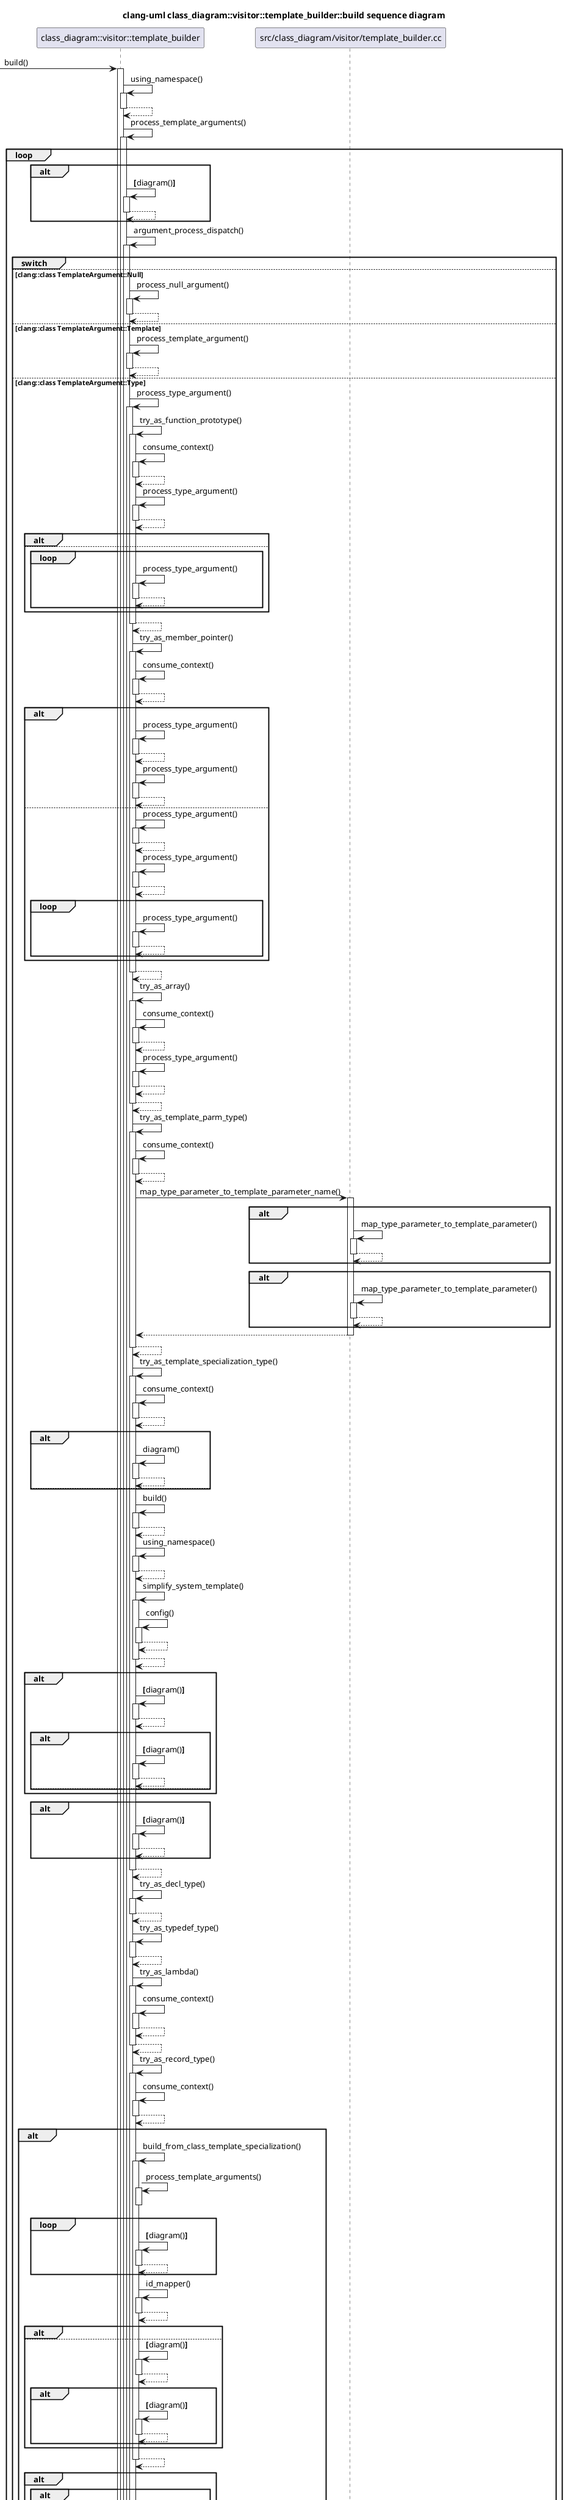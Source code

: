 @startuml
title clang-uml class_diagram::visitor::template_builder::build sequence diagram
participant "class_diagram::visitor::template_builder" as C_0000852564358003692635 [[https://github.com/bkryza/clang-uml/blob/3d8a0ce428ce6b5e1e0585247ac90a82960dee8e/src/class_diagram/visitor/template_builder.h#L39{template_builder}]]
[-> C_0000852564358003692635 : build()
activate C_0000852564358003692635
C_0000852564358003692635 -> C_0000852564358003692635 [[https://github.com/bkryza/clang-uml/blob/3d8a0ce428ce6b5e1e0585247ac90a82960dee8e/src/class_diagram/visitor/template_builder.cc#L100{}]] : using_namespace()
activate C_0000852564358003692635
C_0000852564358003692635 --> C_0000852564358003692635
deactivate C_0000852564358003692635
C_0000852564358003692635 -> C_0000852564358003692635 [[https://github.com/bkryza/clang-uml/blob/3d8a0ce428ce6b5e1e0585247ac90a82960dee8e/src/class_diagram/visitor/template_builder.cc#L208{}]] : process_template_arguments()
activate C_0000852564358003692635
loop
alt
C_0000852564358003692635 -> C_0000852564358003692635 [[https://github.com/bkryza/clang-uml/blob/3d8a0ce428ce6b5e1e0585247ac90a82960dee8e/src/class_diagram/visitor/template_builder.cc#L382{}]] : **[**diagram()**]**
activate C_0000852564358003692635
C_0000852564358003692635 --> C_0000852564358003692635
deactivate C_0000852564358003692635
end
C_0000852564358003692635 -> C_0000852564358003692635 [[https://github.com/bkryza/clang-uml/blob/3d8a0ce428ce6b5e1e0585247ac90a82960dee8e/src/class_diagram/visitor/template_builder.cc#L401{}]] : argument_process_dispatch()
activate C_0000852564358003692635
group switch
else clang::class TemplateArgument::Null
C_0000852564358003692635 -> C_0000852564358003692635 [[https://github.com/bkryza/clang-uml/blob/3d8a0ce428ce6b5e1e0585247ac90a82960dee8e/src/class_diagram/visitor/template_builder.cc#L451{}]] : process_null_argument()
activate C_0000852564358003692635
C_0000852564358003692635 --> C_0000852564358003692635
deactivate C_0000852564358003692635
else clang::class TemplateArgument::Template
C_0000852564358003692635 -> C_0000852564358003692635 [[https://github.com/bkryza/clang-uml/blob/3d8a0ce428ce6b5e1e0585247ac90a82960dee8e/src/class_diagram/visitor/template_builder.cc#L454{}]] : process_template_argument()
activate C_0000852564358003692635
C_0000852564358003692635 --> C_0000852564358003692635
deactivate C_0000852564358003692635
else clang::class TemplateArgument::Type
C_0000852564358003692635 -> C_0000852564358003692635 [[https://github.com/bkryza/clang-uml/blob/3d8a0ce428ce6b5e1e0585247ac90a82960dee8e/src/class_diagram/visitor/template_builder.cc#L457{}]] : process_type_argument()
activate C_0000852564358003692635
C_0000852564358003692635 -> C_0000852564358003692635 [[https://github.com/bkryza/clang-uml/blob/3d8a0ce428ce6b5e1e0585247ac90a82960dee8e/src/class_diagram/visitor/template_builder.cc#L541{}]] : try_as_function_prototype()
activate C_0000852564358003692635
C_0000852564358003692635 -> C_0000852564358003692635 [[https://github.com/bkryza/clang-uml/blob/3d8a0ce428ce6b5e1e0585247ac90a82960dee8e/src/class_diagram/visitor/template_builder.cc#L893{}]] : consume_context()
activate C_0000852564358003692635
C_0000852564358003692635 --> C_0000852564358003692635
deactivate C_0000852564358003692635
C_0000852564358003692635 -> C_0000852564358003692635 [[https://github.com/bkryza/clang-uml/blob/3d8a0ce428ce6b5e1e0585247ac90a82960dee8e/src/class_diagram/visitor/template_builder.cc#L898{}]] : process_type_argument()
activate C_0000852564358003692635
C_0000852564358003692635 --> C_0000852564358003692635
deactivate C_0000852564358003692635
alt
else
loop
C_0000852564358003692635 -> C_0000852564358003692635 [[https://github.com/bkryza/clang-uml/blob/3d8a0ce428ce6b5e1e0585247ac90a82960dee8e/src/class_diagram/visitor/template_builder.cc#L912{}]] : process_type_argument()
activate C_0000852564358003692635
C_0000852564358003692635 --> C_0000852564358003692635
deactivate C_0000852564358003692635
end
end
C_0000852564358003692635 --> C_0000852564358003692635
deactivate C_0000852564358003692635
C_0000852564358003692635 -> C_0000852564358003692635 [[https://github.com/bkryza/clang-uml/blob/3d8a0ce428ce6b5e1e0585247ac90a82960dee8e/src/class_diagram/visitor/template_builder.cc#L546{}]] : try_as_member_pointer()
activate C_0000852564358003692635
C_0000852564358003692635 -> C_0000852564358003692635 [[https://github.com/bkryza/clang-uml/blob/3d8a0ce428ce6b5e1e0585247ac90a82960dee8e/src/class_diagram/visitor/template_builder.cc#L766{}]] : consume_context()
activate C_0000852564358003692635
C_0000852564358003692635 --> C_0000852564358003692635
deactivate C_0000852564358003692635
alt
C_0000852564358003692635 -> C_0000852564358003692635 [[https://github.com/bkryza/clang-uml/blob/3d8a0ce428ce6b5e1e0585247ac90a82960dee8e/src/class_diagram/visitor/template_builder.cc#L773{}]] : process_type_argument()
activate C_0000852564358003692635
C_0000852564358003692635 --> C_0000852564358003692635
deactivate C_0000852564358003692635
C_0000852564358003692635 -> C_0000852564358003692635 [[https://github.com/bkryza/clang-uml/blob/3d8a0ce428ce6b5e1e0585247ac90a82960dee8e/src/class_diagram/visitor/template_builder.cc#L783{}]] : process_type_argument()
activate C_0000852564358003692635
C_0000852564358003692635 --> C_0000852564358003692635
deactivate C_0000852564358003692635
else
C_0000852564358003692635 -> C_0000852564358003692635 [[https://github.com/bkryza/clang-uml/blob/3d8a0ce428ce6b5e1e0585247ac90a82960dee8e/src/class_diagram/visitor/template_builder.cc#L799{}]] : process_type_argument()
activate C_0000852564358003692635
C_0000852564358003692635 --> C_0000852564358003692635
deactivate C_0000852564358003692635
C_0000852564358003692635 -> C_0000852564358003692635 [[https://github.com/bkryza/clang-uml/blob/3d8a0ce428ce6b5e1e0585247ac90a82960dee8e/src/class_diagram/visitor/template_builder.cc#L811{}]] : process_type_argument()
activate C_0000852564358003692635
C_0000852564358003692635 --> C_0000852564358003692635
deactivate C_0000852564358003692635
loop
C_0000852564358003692635 -> C_0000852564358003692635 [[https://github.com/bkryza/clang-uml/blob/3d8a0ce428ce6b5e1e0585247ac90a82960dee8e/src/class_diagram/visitor/template_builder.cc#L821{}]] : process_type_argument()
activate C_0000852564358003692635
C_0000852564358003692635 --> C_0000852564358003692635
deactivate C_0000852564358003692635
end
end
C_0000852564358003692635 --> C_0000852564358003692635
deactivate C_0000852564358003692635
C_0000852564358003692635 -> C_0000852564358003692635 [[https://github.com/bkryza/clang-uml/blob/3d8a0ce428ce6b5e1e0585247ac90a82960dee8e/src/class_diagram/visitor/template_builder.cc#L551{}]] : try_as_array()
activate C_0000852564358003692635
C_0000852564358003692635 -> C_0000852564358003692635 [[https://github.com/bkryza/clang-uml/blob/3d8a0ce428ce6b5e1e0585247ac90a82960dee8e/src/class_diagram/visitor/template_builder.cc#L841{}]] : consume_context()
activate C_0000852564358003692635
C_0000852564358003692635 --> C_0000852564358003692635
deactivate C_0000852564358003692635
C_0000852564358003692635 -> C_0000852564358003692635 [[https://github.com/bkryza/clang-uml/blob/3d8a0ce428ce6b5e1e0585247ac90a82960dee8e/src/class_diagram/visitor/template_builder.cc#L846{}]] : process_type_argument()
activate C_0000852564358003692635
C_0000852564358003692635 --> C_0000852564358003692635
deactivate C_0000852564358003692635
C_0000852564358003692635 --> C_0000852564358003692635
deactivate C_0000852564358003692635
C_0000852564358003692635 -> C_0000852564358003692635 [[https://github.com/bkryza/clang-uml/blob/3d8a0ce428ce6b5e1e0585247ac90a82960dee8e/src/class_diagram/visitor/template_builder.cc#L556{}]] : try_as_template_parm_type()
activate C_0000852564358003692635
C_0000852564358003692635 -> C_0000852564358003692635 [[https://github.com/bkryza/clang-uml/blob/3d8a0ce428ce6b5e1e0585247ac90a82960dee8e/src/class_diagram/visitor/template_builder.cc#L1084{}]] : consume_context()
activate C_0000852564358003692635
C_0000852564358003692635 --> C_0000852564358003692635
deactivate C_0000852564358003692635
participant "src/class_diagram/visitor/template_builder.cc" as C_0001051960203080933767
C_0000852564358003692635 -> C_0001051960203080933767 [[https://github.com/bkryza/clang-uml/blob/3d8a0ce428ce6b5e1e0585247ac90a82960dee8e/src/class_diagram/visitor/template_builder.cc#L1090{}]] : map_type_parameter_to_template_parameter_name()
activate C_0001051960203080933767
alt
C_0001051960203080933767 -> C_0001051960203080933767 [[https://github.com/bkryza/clang-uml/blob/3d8a0ce428ce6b5e1e0585247ac90a82960dee8e/src/class_diagram/visitor/template_builder.cc#L680{}]] : map_type_parameter_to_template_parameter()
activate C_0001051960203080933767
C_0001051960203080933767 --> C_0001051960203080933767
deactivate C_0001051960203080933767
end
alt
C_0001051960203080933767 -> C_0001051960203080933767 [[https://github.com/bkryza/clang-uml/blob/3d8a0ce428ce6b5e1e0585247ac90a82960dee8e/src/class_diagram/visitor/template_builder.cc#L687{}]] : map_type_parameter_to_template_parameter()
activate C_0001051960203080933767
C_0001051960203080933767 --> C_0001051960203080933767
deactivate C_0001051960203080933767
end
C_0001051960203080933767 --> C_0000852564358003692635
deactivate C_0001051960203080933767
C_0000852564358003692635 --> C_0000852564358003692635
deactivate C_0000852564358003692635
C_0000852564358003692635 -> C_0000852564358003692635 [[https://github.com/bkryza/clang-uml/blob/3d8a0ce428ce6b5e1e0585247ac90a82960dee8e/src/class_diagram/visitor/template_builder.cc#L560{}]] : try_as_template_specialization_type()
activate C_0000852564358003692635
C_0000852564358003692635 -> C_0000852564358003692635 [[https://github.com/bkryza/clang-uml/blob/3d8a0ce428ce6b5e1e0585247ac90a82960dee8e/src/class_diagram/visitor/template_builder.cc#L987{}]] : consume_context()
activate C_0000852564358003692635
C_0000852564358003692635 --> C_0000852564358003692635
deactivate C_0000852564358003692635
alt
C_0000852564358003692635 -> C_0000852564358003692635 [[https://github.com/bkryza/clang-uml/blob/3d8a0ce428ce6b5e1e0585247ac90a82960dee8e/src/class_diagram/visitor/template_builder.cc#L1015{}]] : diagram()
activate C_0000852564358003692635
C_0000852564358003692635 --> C_0000852564358003692635
deactivate C_0000852564358003692635
else
end
C_0000852564358003692635 -> C_0000852564358003692635 [[https://github.com/bkryza/clang-uml/blob/3d8a0ce428ce6b5e1e0585247ac90a82960dee8e/src/class_diagram/visitor/template_builder.cc#L1014{}]] : build()
activate C_0000852564358003692635
C_0000852564358003692635 --> C_0000852564358003692635
deactivate C_0000852564358003692635
C_0000852564358003692635 -> C_0000852564358003692635 [[https://github.com/bkryza/clang-uml/blob/3d8a0ce428ce6b5e1e0585247ac90a82960dee8e/src/class_diagram/visitor/template_builder.cc#L1028{}]] : using_namespace()
activate C_0000852564358003692635
C_0000852564358003692635 --> C_0000852564358003692635
deactivate C_0000852564358003692635
C_0000852564358003692635 -> C_0000852564358003692635 [[https://github.com/bkryza/clang-uml/blob/3d8a0ce428ce6b5e1e0585247ac90a82960dee8e/src/class_diagram/visitor/template_builder.cc#L1027{}]] : simplify_system_template()
activate C_0000852564358003692635
C_0000852564358003692635 -> C_0000852564358003692635 [[https://github.com/bkryza/clang-uml/blob/3d8a0ce428ce6b5e1e0585247ac90a82960dee8e/src/class_diagram/visitor/template_builder.cc#L61{}]] : config()
activate C_0000852564358003692635
C_0000852564358003692635 --> C_0000852564358003692635
deactivate C_0000852564358003692635
C_0000852564358003692635 --> C_0000852564358003692635
deactivate C_0000852564358003692635
alt
C_0000852564358003692635 -> C_0000852564358003692635 [[https://github.com/bkryza/clang-uml/blob/3d8a0ce428ce6b5e1e0585247ac90a82960dee8e/src/class_diagram/visitor/template_builder.cc#L1034{}]] : **[**diagram()**]**
activate C_0000852564358003692635
C_0000852564358003692635 --> C_0000852564358003692635
deactivate C_0000852564358003692635
alt
C_0000852564358003692635 -> C_0000852564358003692635 [[https://github.com/bkryza/clang-uml/blob/3d8a0ce428ce6b5e1e0585247ac90a82960dee8e/src/class_diagram/visitor/template_builder.cc#L1035{}]] : **[**diagram()**]**
activate C_0000852564358003692635
C_0000852564358003692635 --> C_0000852564358003692635
deactivate C_0000852564358003692635
else
end
end
alt
C_0000852564358003692635 -> C_0000852564358003692635 [[https://github.com/bkryza/clang-uml/blob/3d8a0ce428ce6b5e1e0585247ac90a82960dee8e/src/class_diagram/visitor/template_builder.cc#L1048{}]] : **[**diagram()**]**
activate C_0000852564358003692635
C_0000852564358003692635 --> C_0000852564358003692635
deactivate C_0000852564358003692635
end
C_0000852564358003692635 --> C_0000852564358003692635
deactivate C_0000852564358003692635
C_0000852564358003692635 -> C_0000852564358003692635 [[https://github.com/bkryza/clang-uml/blob/3d8a0ce428ce6b5e1e0585247ac90a82960dee8e/src/class_diagram/visitor/template_builder.cc#L565{}]] : try_as_decl_type()
activate C_0000852564358003692635
C_0000852564358003692635 --> C_0000852564358003692635
deactivate C_0000852564358003692635
C_0000852564358003692635 -> C_0000852564358003692635 [[https://github.com/bkryza/clang-uml/blob/3d8a0ce428ce6b5e1e0585247ac90a82960dee8e/src/class_diagram/visitor/template_builder.cc#L570{}]] : try_as_typedef_type()
activate C_0000852564358003692635
C_0000852564358003692635 --> C_0000852564358003692635
deactivate C_0000852564358003692635
C_0000852564358003692635 -> C_0000852564358003692635 [[https://github.com/bkryza/clang-uml/blob/3d8a0ce428ce6b5e1e0585247ac90a82960dee8e/src/class_diagram/visitor/template_builder.cc#L575{}]] : try_as_lambda()
activate C_0000852564358003692635
C_0000852564358003692635 -> C_0000852564358003692635 [[https://github.com/bkryza/clang-uml/blob/3d8a0ce428ce6b5e1e0585247ac90a82960dee8e/src/class_diagram/visitor/template_builder.cc#L1112{}]] : consume_context()
activate C_0000852564358003692635
C_0000852564358003692635 --> C_0000852564358003692635
deactivate C_0000852564358003692635
C_0000852564358003692635 --> C_0000852564358003692635
deactivate C_0000852564358003692635
C_0000852564358003692635 -> C_0000852564358003692635 [[https://github.com/bkryza/clang-uml/blob/3d8a0ce428ce6b5e1e0585247ac90a82960dee8e/src/class_diagram/visitor/template_builder.cc#L579{}]] : try_as_record_type()
activate C_0000852564358003692635
C_0000852564358003692635 -> C_0000852564358003692635 [[https://github.com/bkryza/clang-uml/blob/3d8a0ce428ce6b5e1e0585247ac90a82960dee8e/src/class_diagram/visitor/template_builder.cc#L1134{}]] : consume_context()
activate C_0000852564358003692635
C_0000852564358003692635 --> C_0000852564358003692635
deactivate C_0000852564358003692635
alt
C_0000852564358003692635 -> C_0000852564358003692635 [[https://github.com/bkryza/clang-uml/blob/3d8a0ce428ce6b5e1e0585247ac90a82960dee8e/src/class_diagram/visitor/template_builder.cc#L1147{}]] : build_from_class_template_specialization()
activate C_0000852564358003692635
C_0000852564358003692635 -> C_0000852564358003692635 [[https://github.com/bkryza/clang-uml/blob/3d8a0ce428ce6b5e1e0585247ac90a82960dee8e/src/class_diagram/visitor/template_builder.cc#L304{}]] : process_template_arguments()
activate C_0000852564358003692635
deactivate C_0000852564358003692635
loop
C_0000852564358003692635 -> C_0000852564358003692635 [[https://github.com/bkryza/clang-uml/blob/3d8a0ce428ce6b5e1e0585247ac90a82960dee8e/src/class_diagram/visitor/template_builder.cc#L321{}]] : **[**diagram()**]**
activate C_0000852564358003692635
C_0000852564358003692635 --> C_0000852564358003692635
deactivate C_0000852564358003692635
end
C_0000852564358003692635 -> C_0000852564358003692635 [[https://github.com/bkryza/clang-uml/blob/3d8a0ce428ce6b5e1e0585247ac90a82960dee8e/src/class_diagram/visitor/template_builder.cc#L339{}]] : id_mapper()
activate C_0000852564358003692635
C_0000852564358003692635 --> C_0000852564358003692635
deactivate C_0000852564358003692635
alt
else
C_0000852564358003692635 -> C_0000852564358003692635 [[https://github.com/bkryza/clang-uml/blob/3d8a0ce428ce6b5e1e0585247ac90a82960dee8e/src/class_diagram/visitor/template_builder.cc#L347{}]] : **[**diagram()**]**
activate C_0000852564358003692635
C_0000852564358003692635 --> C_0000852564358003692635
deactivate C_0000852564358003692635
alt
C_0000852564358003692635 -> C_0000852564358003692635 [[https://github.com/bkryza/clang-uml/blob/3d8a0ce428ce6b5e1e0585247ac90a82960dee8e/src/class_diagram/visitor/template_builder.cc#L354{}]] : **[**diagram()**]**
activate C_0000852564358003692635
C_0000852564358003692635 --> C_0000852564358003692635
deactivate C_0000852564358003692635
end
end
C_0000852564358003692635 --> C_0000852564358003692635
deactivate C_0000852564358003692635
alt
alt
C_0000852564358003692635 -> C_0000852564358003692635 [[https://github.com/bkryza/clang-uml/blob/3d8a0ce428ce6b5e1e0585247ac90a82960dee8e/src/class_diagram/visitor/template_builder.cc#L1158{}]] : **[**diagram()**]**
activate C_0000852564358003692635
C_0000852564358003692635 --> C_0000852564358003692635
deactivate C_0000852564358003692635
end
end
else
alt
C_0000852564358003692635 -> C_0000852564358003692635 [[https://github.com/bkryza/clang-uml/blob/3d8a0ce428ce6b5e1e0585247ac90a82960dee8e/src/class_diagram/visitor/template_builder.cc#L1169{}]] : **[**diagram()**]**
activate C_0000852564358003692635
C_0000852564358003692635 --> C_0000852564358003692635
deactivate C_0000852564358003692635
end
end
C_0000852564358003692635 --> C_0000852564358003692635
deactivate C_0000852564358003692635
C_0000852564358003692635 -> C_0000852564358003692635 [[https://github.com/bkryza/clang-uml/blob/3d8a0ce428ce6b5e1e0585247ac90a82960dee8e/src/class_diagram/visitor/template_builder.cc#L584{}]] : try_as_enum_type()
activate C_0000852564358003692635
C_0000852564358003692635 -> C_0000852564358003692635 [[https://github.com/bkryza/clang-uml/blob/3d8a0ce428ce6b5e1e0585247ac90a82960dee8e/src/class_diagram/visitor/template_builder.cc#L1192{}]] : consume_context()
activate C_0000852564358003692635
C_0000852564358003692635 --> C_0000852564358003692635
deactivate C_0000852564358003692635
C_0000852564358003692635 --> C_0000852564358003692635
deactivate C_0000852564358003692635
C_0000852564358003692635 -> C_0000852564358003692635 [[https://github.com/bkryza/clang-uml/blob/3d8a0ce428ce6b5e1e0585247ac90a82960dee8e/src/class_diagram/visitor/template_builder.cc#L589{}]] : try_as_builtin_type()
activate C_0000852564358003692635
C_0000852564358003692635 -> C_0000852564358003692635 [[https://github.com/bkryza/clang-uml/blob/3d8a0ce428ce6b5e1e0585247ac90a82960dee8e/src/class_diagram/visitor/template_builder.cc#L1220{}]] : consume_context()
activate C_0000852564358003692635
C_0000852564358003692635 --> C_0000852564358003692635
deactivate C_0000852564358003692635
C_0000852564358003692635 --> C_0000852564358003692635
deactivate C_0000852564358003692635
C_0000852564358003692635 --> C_0000852564358003692635
deactivate C_0000852564358003692635
else clang::class TemplateArgument::Declaration
C_0000852564358003692635 -> C_0000852564358003692635 [[https://github.com/bkryza/clang-uml/blob/3d8a0ce428ce6b5e1e0585247ac90a82960dee8e/src/class_diagram/visitor/template_builder.cc#L464{}]] : process_nullptr_argument()
activate C_0000852564358003692635
C_0000852564358003692635 --> C_0000852564358003692635
deactivate C_0000852564358003692635
else clang::class TemplateArgument::Integral
C_0000852564358003692635 -> C_0000852564358003692635 [[https://github.com/bkryza/clang-uml/blob/3d8a0ce428ce6b5e1e0585247ac90a82960dee8e/src/class_diagram/visitor/template_builder.cc#L467{}]] : process_integral_argument()
activate C_0000852564358003692635
C_0000852564358003692635 --> C_0000852564358003692635
deactivate C_0000852564358003692635
else clang::class TemplateArgument::TemplateExpansion
C_0000852564358003692635 -> C_0000852564358003692635 [[https://github.com/bkryza/clang-uml/blob/3d8a0ce428ce6b5e1e0585247ac90a82960dee8e/src/class_diagram/visitor/template_builder.cc#L470{}]] : process_template_expansion()
activate C_0000852564358003692635
C_0000852564358003692635 --> C_0000852564358003692635
deactivate C_0000852564358003692635
else clang::class TemplateArgument::Expression
C_0000852564358003692635 -> C_0000852564358003692635 [[https://github.com/bkryza/clang-uml/blob/3d8a0ce428ce6b5e1e0585247ac90a82960dee8e/src/class_diagram/visitor/template_builder.cc#L473{}]] : process_expression_argument()
activate C_0000852564358003692635
C_0000852564358003692635 -> C_0000852564358003692635 [[https://github.com/bkryza/clang-uml/blob/3d8a0ce428ce6b5e1e0585247ac90a82960dee8e/src/class_diagram/visitor/template_builder.cc#L730{}]] : source_manager()
activate C_0000852564358003692635
C_0000852564358003692635 --> C_0000852564358003692635
deactivate C_0000852564358003692635
C_0000852564358003692635 --> C_0000852564358003692635
deactivate C_0000852564358003692635
else clang::class TemplateArgument::Pack
loop
C_0000852564358003692635 -> C_0000852564358003692635 [[https://github.com/bkryza/clang-uml/blob/3d8a0ce428ce6b5e1e0585247ac90a82960dee8e/src/class_diagram/visitor/template_builder.cc#L477{}]] : **[**process_pack_argument()**]**
activate C_0000852564358003692635
loop
C_0000852564358003692635 -> C_0000852564358003692635 [[https://github.com/bkryza/clang-uml/blob/3d8a0ce428ce6b5e1e0585247ac90a82960dee8e/src/class_diagram/visitor/template_builder.cc#L747{}]] : argument_process_dispatch()
activate C_0000852564358003692635
deactivate C_0000852564358003692635
end
C_0000852564358003692635 --> C_0000852564358003692635
deactivate C_0000852564358003692635
end
end
deactivate C_0000852564358003692635
alt
C_0000852564358003692635 -> C_0000852564358003692635 [[https://github.com/bkryza/clang-uml/blob/3d8a0ce428ce6b5e1e0585247ac90a82960dee8e/src/class_diagram/visitor/template_builder.cc#L419{}]] : add_base_classes()
activate C_0000852564358003692635
C_0000852564358003692635 --> C_0000852564358003692635
deactivate C_0000852564358003692635
end
loop
C_0000852564358003692635 -> C_0000852564358003692635 [[https://github.com/bkryza/clang-uml/blob/3d8a0ce428ce6b5e1e0585247ac90a82960dee8e/src/class_diagram/visitor/template_builder.cc#L425{}]] : using_namespace()
activate C_0000852564358003692635
C_0000852564358003692635 --> C_0000852564358003692635
deactivate C_0000852564358003692635
C_0000852564358003692635 -> C_0000852564358003692635 [[https://github.com/bkryza/clang-uml/blob/3d8a0ce428ce6b5e1e0585247ac90a82960dee8e/src/class_diagram/visitor/template_builder.cc#L424{}]] : simplify_system_template()
activate C_0000852564358003692635
C_0000852564358003692635 -> C_0000852564358003692635 [[https://github.com/bkryza/clang-uml/blob/3d8a0ce428ce6b5e1e0585247ac90a82960dee8e/src/class_diagram/visitor/template_builder.cc#L61{}]] : config()
activate C_0000852564358003692635
C_0000852564358003692635 --> C_0000852564358003692635
deactivate C_0000852564358003692635
C_0000852564358003692635 --> C_0000852564358003692635
deactivate C_0000852564358003692635
C_0000852564358003692635 -> C_0000852564358003692635 [[https://github.com/bkryza/clang-uml/blob/3d8a0ce428ce6b5e1e0585247ac90a82960dee8e/src/class_diagram/visitor/template_builder.cc#L427{}]] : using_namespace()
activate C_0000852564358003692635
C_0000852564358003692635 --> C_0000852564358003692635
deactivate C_0000852564358003692635
end
end
deactivate C_0000852564358003692635
loop
C_0000852564358003692635 -> C_0000852564358003692635 [[https://github.com/bkryza/clang-uml/blob/3d8a0ce428ce6b5e1e0585247ac90a82960dee8e/src/class_diagram/visitor/template_builder.cc#L220{}]] : **[**diagram()**]**
activate C_0000852564358003692635
C_0000852564358003692635 --> C_0000852564358003692635
deactivate C_0000852564358003692635
end
C_0000852564358003692635 -> C_0000852564358003692635 [[https://github.com/bkryza/clang-uml/blob/3d8a0ce428ce6b5e1e0585247ac90a82960dee8e/src/class_diagram/visitor/template_builder.cc#L239{}]] : id_mapper()
activate C_0000852564358003692635
C_0000852564358003692635 --> C_0000852564358003692635
deactivate C_0000852564358003692635
alt
else
C_0000852564358003692635 -> C_0000852564358003692635 [[https://github.com/bkryza/clang-uml/blob/3d8a0ce428ce6b5e1e0585247ac90a82960dee8e/src/class_diagram/visitor/template_builder.cc#L249{}]] : **[**diagram()**]**
activate C_0000852564358003692635
C_0000852564358003692635 --> C_0000852564358003692635
deactivate C_0000852564358003692635
alt
C_0000852564358003692635 -> C_0000852564358003692635 [[https://github.com/bkryza/clang-uml/blob/3d8a0ce428ce6b5e1e0585247ac90a82960dee8e/src/class_diagram/visitor/template_builder.cc#L254{}]] : **[**diagram()**]**
activate C_0000852564358003692635
C_0000852564358003692635 --> C_0000852564358003692635
deactivate C_0000852564358003692635
end
end
[<-- C_0000852564358003692635
deactivate C_0000852564358003692635

'Generated with clang-uml, version 0.3.7-36-g13ea67c
'LLVM version Ubuntu clang version 15.0.6
@enduml
